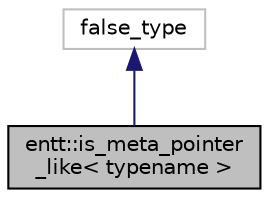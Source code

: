 digraph "entt::is_meta_pointer_like&lt; typename &gt;"
{
 // LATEX_PDF_SIZE
  edge [fontname="Helvetica",fontsize="10",labelfontname="Helvetica",labelfontsize="10"];
  node [fontname="Helvetica",fontsize="10",shape=record];
  Node1 [label="entt::is_meta_pointer\l_like\< typename \>",height=0.2,width=0.4,color="black", fillcolor="grey75", style="filled", fontcolor="black",tooltip="Provides the member constant value to true if a given type is a pointer-like type from the point of v..."];
  Node2 -> Node1 [dir="back",color="midnightblue",fontsize="10",style="solid"];
  Node2 [label="false_type",height=0.2,width=0.4,color="grey75", fillcolor="white", style="filled",tooltip=" "];
}
